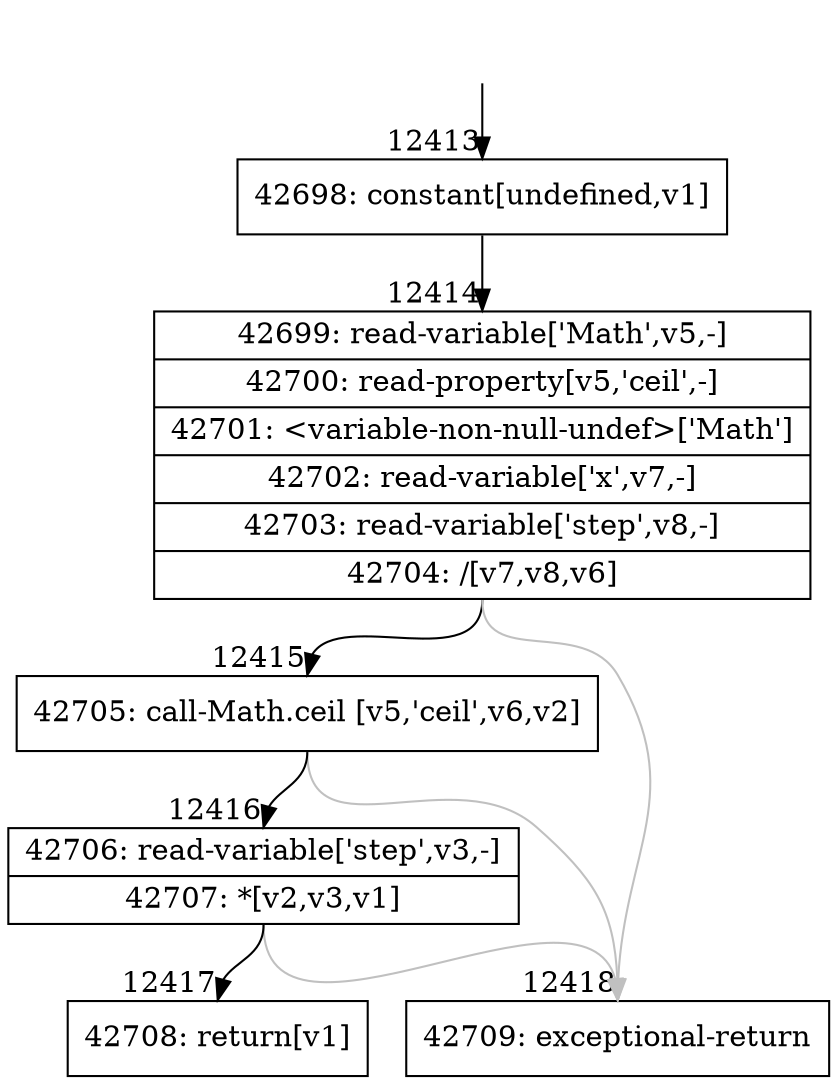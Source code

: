 digraph {
rankdir="TD"
BB_entry1147[shape=none,label=""];
BB_entry1147 -> BB12413 [tailport=s, headport=n, headlabel="    12413"]
BB12413 [shape=record label="{42698: constant[undefined,v1]}" ] 
BB12413 -> BB12414 [tailport=s, headport=n, headlabel="      12414"]
BB12414 [shape=record label="{42699: read-variable['Math',v5,-]|42700: read-property[v5,'ceil',-]|42701: \<variable-non-null-undef\>['Math']|42702: read-variable['x',v7,-]|42703: read-variable['step',v8,-]|42704: /[v7,v8,v6]}" ] 
BB12414 -> BB12415 [tailport=s, headport=n, headlabel="      12415"]
BB12414 -> BB12418 [tailport=s, headport=n, color=gray, headlabel="      12418"]
BB12415 [shape=record label="{42705: call-Math.ceil [v5,'ceil',v6,v2]}" ] 
BB12415 -> BB12416 [tailport=s, headport=n, headlabel="      12416"]
BB12415 -> BB12418 [tailport=s, headport=n, color=gray]
BB12416 [shape=record label="{42706: read-variable['step',v3,-]|42707: *[v2,v3,v1]}" ] 
BB12416 -> BB12417 [tailport=s, headport=n, headlabel="      12417"]
BB12416 -> BB12418 [tailport=s, headport=n, color=gray]
BB12417 [shape=record label="{42708: return[v1]}" ] 
BB12418 [shape=record label="{42709: exceptional-return}" ] 
//#$~ 7459
}
